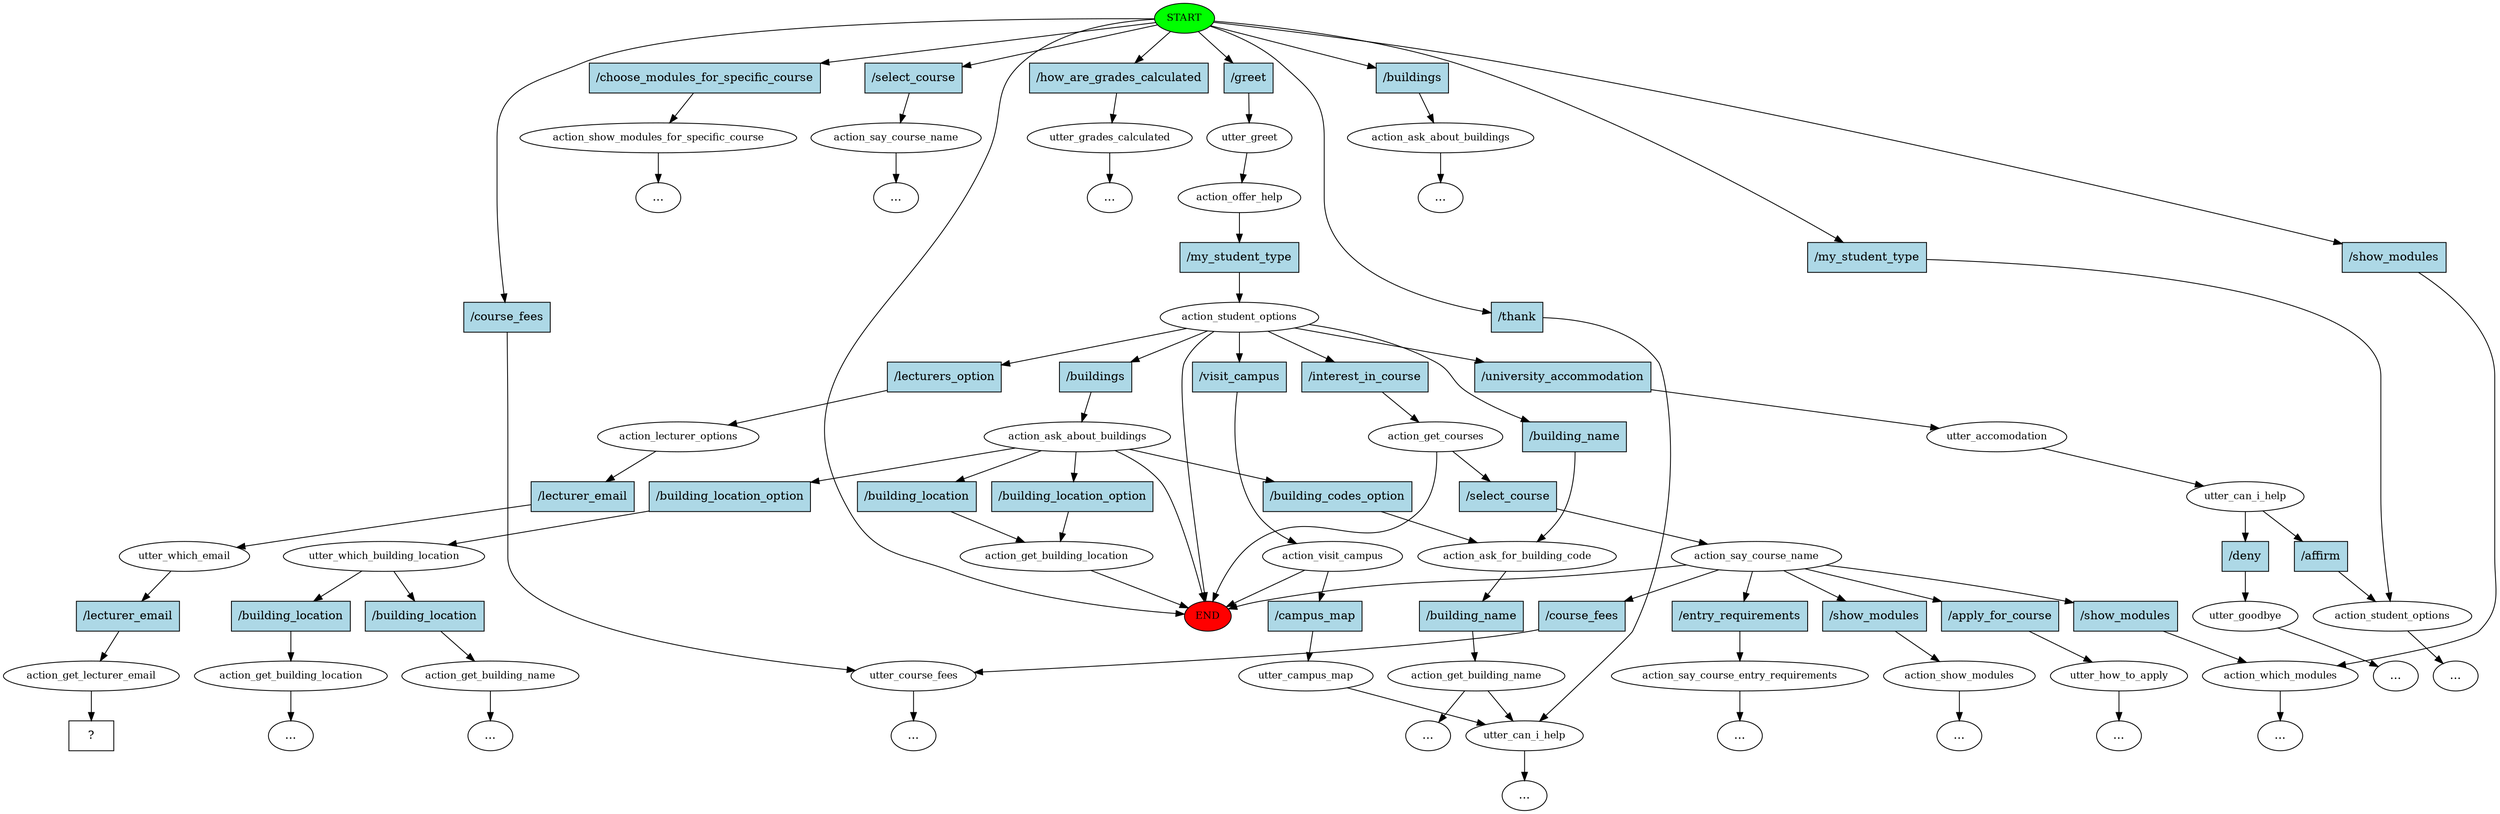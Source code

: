 digraph  {
0 [class="start active", fillcolor=green, fontsize=12, label=START, style=filled];
"-1" [class=end, fillcolor=red, fontsize=12, label=END, style=filled];
1 [class="", fontsize=12, label=action_show_modules_for_specific_course];
2 [class="", fontsize=12, label=action_say_course_name];
3 [class="", fontsize=12, label=utter_course_fees];
4 [class="", fontsize=12, label=utter_grades_calculated];
"-6" [class=ellipsis, label="..."];
5 [class="", fontsize=12, label=utter_can_i_help];
7 [class=active, fontsize=12, label=utter_greet];
8 [class=active, fontsize=12, label=action_offer_help];
9 [class=active, fontsize=12, label=action_student_options];
10 [class="", fontsize=12, label=action_get_courses];
15 [class="", fontsize=12, label=action_say_course_name];
21 [class="", fontsize=12, label=action_which_modules];
"-10" [class=ellipsis, label="..."];
"-11" [class=ellipsis, label="..."];
34 [class="", fontsize=12, label=action_say_course_entry_requirements];
"-12" [class=ellipsis, label="..."];
40 [class="", fontsize=12, label=action_show_modules];
"-13" [class=ellipsis, label="..."];
46 [class="", fontsize=12, label=utter_how_to_apply];
50 [class="", fontsize=12, label=utter_accomodation];
51 [class="", fontsize=12, label=utter_can_i_help];
52 [class="", fontsize=12, label=utter_goodbye];
"-15" [class=ellipsis, label="..."];
56 [class="", fontsize=12, label=action_visit_campus];
61 [class="", fontsize=12, label=utter_campus_map];
68 [class="", fontsize=12, label=action_student_options];
"-18" [class=ellipsis, label="..."];
78 [class="", fontsize=12, label=action_ask_for_building_code];
79 [class="", fontsize=12, label=action_get_building_name];
"-21" [class=ellipsis, label="..."];
96 [class="", fontsize=12, label=action_ask_about_buildings];
101 [class="", fontsize=12, label=action_get_building_location];
106 [class="", fontsize=12, label=utter_which_building_location];
107 [class="", fontsize=12, label=action_get_building_location];
"-23" [class=ellipsis, label="..."];
"-24" [class=ellipsis, label="..."];
126 [class="", fontsize=12, label=action_ask_about_buildings];
"-27" [class=ellipsis, label="..."];
133 [class="", fontsize=12, label=action_get_building_name];
"-28" [class=ellipsis, label="..."];
"-31" [class=ellipsis, label="..."];
"-32" [class=ellipsis, label="..."];
"-33" [class=ellipsis, label="..."];
145 [class=active, fontsize=12, label=action_lecturer_options];
146 [class=active, fontsize=12, label=utter_which_email];
147 [class=active, fontsize=12, label=action_get_lecturer_email];
148 [class="intent dashed active", label="  ?  ", shape=rect];
149 [class=intent, fillcolor=lightblue, label="/choose_modules_for_specific_course", shape=rect, style=filled];
150 [class=intent, fillcolor=lightblue, label="/select_course", shape=rect, style=filled];
151 [class=intent, fillcolor=lightblue, label="/course_fees", shape=rect, style=filled];
152 [class=intent, fillcolor=lightblue, label="/how_are_grades_calculated", shape=rect, style=filled];
153 [class=intent, fillcolor=lightblue, label="/thank", shape=rect, style=filled];
154 [class="intent active", fillcolor=lightblue, label="/greet", shape=rect, style=filled];
155 [class=intent, fillcolor=lightblue, label="/buildings", shape=rect, style=filled];
156 [class=intent, fillcolor=lightblue, label="/show_modules", shape=rect, style=filled];
157 [class=intent, fillcolor=lightblue, label="/my_student_type", shape=rect, style=filled];
158 [class="intent active", fillcolor=lightblue, label="/my_student_type", shape=rect, style=filled];
159 [class=intent, fillcolor=lightblue, label="/interest_in_course", shape=rect, style=filled];
160 [class=intent, fillcolor=lightblue, label="/university_accommodation", shape=rect, style=filled];
161 [class=intent, fillcolor=lightblue, label="/visit_campus", shape=rect, style=filled];
162 [class=intent, fillcolor=lightblue, label="/building_name", shape=rect, style=filled];
163 [class=intent, fillcolor=lightblue, label="/buildings", shape=rect, style=filled];
164 [class="intent active", fillcolor=lightblue, label="/lecturers_option", shape=rect, style=filled];
165 [class=intent, fillcolor=lightblue, label="/select_course", shape=rect, style=filled];
166 [class=intent, fillcolor=lightblue, label="/show_modules", shape=rect, style=filled];
167 [class=intent, fillcolor=lightblue, label="/course_fees", shape=rect, style=filled];
168 [class=intent, fillcolor=lightblue, label="/entry_requirements", shape=rect, style=filled];
169 [class=intent, fillcolor=lightblue, label="/show_modules", shape=rect, style=filled];
170 [class=intent, fillcolor=lightblue, label="/apply_for_course", shape=rect, style=filled];
171 [class=intent, fillcolor=lightblue, label="/deny", shape=rect, style=filled];
172 [class=intent, fillcolor=lightblue, label="/affirm", shape=rect, style=filled];
173 [class=intent, fillcolor=lightblue, label="/campus_map", shape=rect, style=filled];
174 [class=intent, fillcolor=lightblue, label="/building_name", shape=rect, style=filled];
175 [class=intent, fillcolor=lightblue, label="/building_location", shape=rect, style=filled];
176 [class=intent, fillcolor=lightblue, label="/building_location_option", shape=rect, style=filled];
177 [class=intent, fillcolor=lightblue, label="/building_location_option", shape=rect, style=filled];
178 [class=intent, fillcolor=lightblue, label="/building_codes_option", shape=rect, style=filled];
179 [class=intent, fillcolor=lightblue, label="/building_location", shape=rect, style=filled];
180 [class=intent, fillcolor=lightblue, label="/building_location", shape=rect, style=filled];
181 [class="intent active", fillcolor=lightblue, label="/lecturer_email", shape=rect, style=filled];
182 [class="intent active", fillcolor=lightblue, label="/lecturer_email", shape=rect, style=filled];
0 -> "-1"  [class="", key=NONE, label=""];
0 -> 149  [class="", key=0];
0 -> 150  [class="", key=0];
0 -> 151  [class="", key=0];
0 -> 152  [class="", key=0];
0 -> 153  [class="", key=0];
0 -> 154  [class=active, key=0];
0 -> 155  [class="", key=0];
0 -> 156  [class="", key=0];
0 -> 157  [class="", key=0];
1 -> "-10"  [class="", key=NONE, label=""];
2 -> "-32"  [class="", key=NONE, label=""];
3 -> "-11"  [class="", key=NONE, label=""];
4 -> "-6"  [class="", key=NONE, label=""];
5 -> "-21"  [class="", key=NONE, label=""];
7 -> 8  [class=active, key=NONE, label=""];
8 -> 158  [class=active, key=0];
9 -> "-1"  [class="", key=NONE, label=""];
9 -> 159  [class="", key=0];
9 -> 160  [class="", key=0];
9 -> 161  [class="", key=0];
9 -> 162  [class="", key=0];
9 -> 163  [class="", key=0];
9 -> 164  [class=active, key=0];
10 -> "-1"  [class="", key=NONE, label=""];
10 -> 165  [class="", key=0];
15 -> "-1"  [class="", key=NONE, label=""];
15 -> 166  [class="", key=0];
15 -> 167  [class="", key=0];
15 -> 168  [class="", key=0];
15 -> 169  [class="", key=0];
15 -> 170  [class="", key=0];
21 -> "-33"  [class="", key=NONE, label=""];
34 -> "-12"  [class="", key=NONE, label=""];
40 -> "-13"  [class="", key=NONE, label=""];
46 -> "-18"  [class="", key=NONE, label=""];
50 -> 51  [class="", key=NONE, label=""];
51 -> 171  [class="", key=0];
51 -> 172  [class="", key=0];
52 -> "-15"  [class="", key=NONE, label=""];
56 -> "-1"  [class="", key=NONE, label=""];
56 -> 173  [class="", key=0];
61 -> 5  [class="", key=NONE, label=""];
68 -> "-31"  [class="", key=NONE, label=""];
78 -> 174  [class="", key=0];
79 -> 5  [class="", key=NONE, label=""];
79 -> "-24"  [class="", key=NONE, label=""];
96 -> "-1"  [class="", key=NONE, label=""];
96 -> 175  [class="", key=0];
96 -> 176  [class="", key=0];
96 -> 177  [class="", key=0];
96 -> 178  [class="", key=0];
101 -> "-1"  [class="", key=NONE, label=""];
106 -> 179  [class="", key=0];
106 -> 180  [class="", key=0];
107 -> "-23"  [class="", key=NONE, label=""];
126 -> "-27"  [class="", key=NONE, label=""];
133 -> "-28"  [class="", key=NONE, label=""];
145 -> 181  [class=active, key=0];
146 -> 182  [class=active, key=0];
147 -> 148  [class=active, key=NONE, label=""];
149 -> 1  [class="", key=0];
150 -> 2  [class="", key=0];
151 -> 3  [class="", key=0];
152 -> 4  [class="", key=0];
153 -> 5  [class="", key=0];
154 -> 7  [class=active, key=0];
155 -> 126  [class="", key=0];
156 -> 21  [class="", key=0];
157 -> 68  [class="", key=0];
158 -> 9  [class=active, key=0];
159 -> 10  [class="", key=0];
160 -> 50  [class="", key=0];
161 -> 56  [class="", key=0];
162 -> 78  [class="", key=0];
163 -> 96  [class="", key=0];
164 -> 145  [class=active, key=0];
165 -> 15  [class="", key=0];
166 -> 21  [class="", key=0];
167 -> 3  [class="", key=0];
168 -> 34  [class="", key=0];
169 -> 40  [class="", key=0];
170 -> 46  [class="", key=0];
171 -> 52  [class="", key=0];
172 -> 68  [class="", key=0];
173 -> 61  [class="", key=0];
174 -> 79  [class="", key=0];
175 -> 101  [class="", key=0];
176 -> 101  [class="", key=0];
177 -> 106  [class="", key=0];
178 -> 78  [class="", key=0];
179 -> 107  [class="", key=0];
180 -> 133  [class="", key=0];
181 -> 146  [class=active, key=0];
182 -> 147  [class=active, key=0];
}
